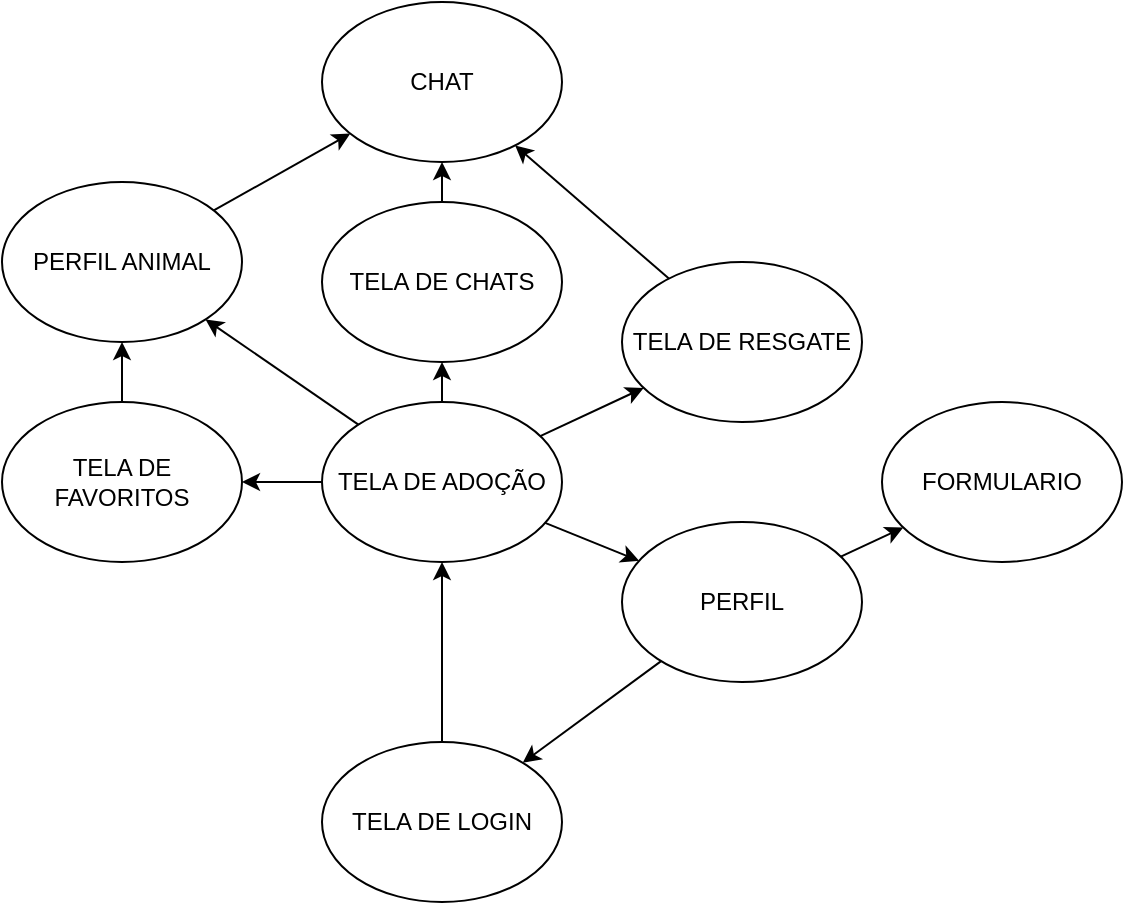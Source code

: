 <mxfile version="24.8.4">
  <diagram name="Página-1" id="TADYXIwHsEOs3EMiwrYN">
    <mxGraphModel dx="1318" dy="2195" grid="1" gridSize="10" guides="1" tooltips="1" connect="1" arrows="1" fold="1" page="1" pageScale="1" pageWidth="1169" pageHeight="1654" math="0" shadow="0">
      <root>
        <mxCell id="0" />
        <mxCell id="1" parent="0" />
        <mxCell id="gA5XVCeRnem1YT8hVIMz-1" value="TELA DE LOGIN" style="ellipse;whiteSpace=wrap;html=1;" vertex="1" parent="1">
          <mxGeometry x="400" y="350" width="120" height="80" as="geometry" />
        </mxCell>
        <mxCell id="gA5XVCeRnem1YT8hVIMz-3" value="TELA DE ADOÇÃO" style="ellipse;whiteSpace=wrap;html=1;" vertex="1" parent="1">
          <mxGeometry x="400" y="180" width="120" height="80" as="geometry" />
        </mxCell>
        <mxCell id="gA5XVCeRnem1YT8hVIMz-4" value="TELA DE RESGATE" style="ellipse;whiteSpace=wrap;html=1;" vertex="1" parent="1">
          <mxGeometry x="550" y="110" width="120" height="80" as="geometry" />
        </mxCell>
        <mxCell id="gA5XVCeRnem1YT8hVIMz-5" value="TELA DE FAVORITOS" style="ellipse;whiteSpace=wrap;html=1;" vertex="1" parent="1">
          <mxGeometry x="240" y="180" width="120" height="80" as="geometry" />
        </mxCell>
        <mxCell id="gA5XVCeRnem1YT8hVIMz-6" value="TELA DE CHATS" style="ellipse;whiteSpace=wrap;html=1;" vertex="1" parent="1">
          <mxGeometry x="400" y="80" width="120" height="80" as="geometry" />
        </mxCell>
        <mxCell id="gA5XVCeRnem1YT8hVIMz-7" value="PERFIL" style="ellipse;whiteSpace=wrap;html=1;" vertex="1" parent="1">
          <mxGeometry x="550" y="240" width="120" height="80" as="geometry" />
        </mxCell>
        <mxCell id="gA5XVCeRnem1YT8hVIMz-18" value="" style="endArrow=classic;html=1;rounded=0;" edge="1" parent="1" source="gA5XVCeRnem1YT8hVIMz-3" target="gA5XVCeRnem1YT8hVIMz-7">
          <mxGeometry width="50" height="50" relative="1" as="geometry">
            <mxPoint x="550" y="270" as="sourcePoint" />
            <mxPoint x="600" y="220" as="targetPoint" />
          </mxGeometry>
        </mxCell>
        <mxCell id="gA5XVCeRnem1YT8hVIMz-19" value="" style="endArrow=classic;html=1;rounded=0;" edge="1" parent="1" source="gA5XVCeRnem1YT8hVIMz-3" target="gA5XVCeRnem1YT8hVIMz-6">
          <mxGeometry width="50" height="50" relative="1" as="geometry">
            <mxPoint x="550" y="270" as="sourcePoint" />
            <mxPoint x="600" y="220" as="targetPoint" />
          </mxGeometry>
        </mxCell>
        <mxCell id="gA5XVCeRnem1YT8hVIMz-20" value="" style="endArrow=classic;html=1;rounded=0;" edge="1" parent="1" source="gA5XVCeRnem1YT8hVIMz-1" target="gA5XVCeRnem1YT8hVIMz-3">
          <mxGeometry width="50" height="50" relative="1" as="geometry">
            <mxPoint x="550" y="270" as="sourcePoint" />
            <mxPoint x="600" y="220" as="targetPoint" />
          </mxGeometry>
        </mxCell>
        <mxCell id="gA5XVCeRnem1YT8hVIMz-21" value="" style="endArrow=classic;html=1;rounded=0;" edge="1" parent="1" source="gA5XVCeRnem1YT8hVIMz-3" target="gA5XVCeRnem1YT8hVIMz-4">
          <mxGeometry width="50" height="50" relative="1" as="geometry">
            <mxPoint x="550" y="270" as="sourcePoint" />
            <mxPoint x="600" y="220" as="targetPoint" />
          </mxGeometry>
        </mxCell>
        <mxCell id="gA5XVCeRnem1YT8hVIMz-22" value="" style="endArrow=classic;html=1;rounded=0;" edge="1" parent="1" source="gA5XVCeRnem1YT8hVIMz-3" target="gA5XVCeRnem1YT8hVIMz-5">
          <mxGeometry width="50" height="50" relative="1" as="geometry">
            <mxPoint x="550" y="270" as="sourcePoint" />
            <mxPoint x="600" y="220" as="targetPoint" />
          </mxGeometry>
        </mxCell>
        <mxCell id="gA5XVCeRnem1YT8hVIMz-24" value="CHAT" style="ellipse;whiteSpace=wrap;html=1;" vertex="1" parent="1">
          <mxGeometry x="400" y="-20" width="120" height="80" as="geometry" />
        </mxCell>
        <mxCell id="gA5XVCeRnem1YT8hVIMz-25" value="" style="endArrow=classic;html=1;rounded=0;" edge="1" parent="1" source="gA5XVCeRnem1YT8hVIMz-6" target="gA5XVCeRnem1YT8hVIMz-24">
          <mxGeometry width="50" height="50" relative="1" as="geometry">
            <mxPoint x="550" y="270" as="sourcePoint" />
            <mxPoint x="600" y="220" as="targetPoint" />
          </mxGeometry>
        </mxCell>
        <mxCell id="gA5XVCeRnem1YT8hVIMz-26" value="PERFIL ANIMAL" style="ellipse;whiteSpace=wrap;html=1;" vertex="1" parent="1">
          <mxGeometry x="240" y="70" width="120" height="80" as="geometry" />
        </mxCell>
        <mxCell id="gA5XVCeRnem1YT8hVIMz-27" value="" style="endArrow=classic;html=1;rounded=0;" edge="1" parent="1" source="gA5XVCeRnem1YT8hVIMz-26" target="gA5XVCeRnem1YT8hVIMz-24">
          <mxGeometry width="50" height="50" relative="1" as="geometry">
            <mxPoint x="550" y="270" as="sourcePoint" />
            <mxPoint x="600" y="220" as="targetPoint" />
          </mxGeometry>
        </mxCell>
        <mxCell id="gA5XVCeRnem1YT8hVIMz-28" value="" style="endArrow=classic;html=1;rounded=0;" edge="1" parent="1" source="gA5XVCeRnem1YT8hVIMz-3" target="gA5XVCeRnem1YT8hVIMz-26">
          <mxGeometry width="50" height="50" relative="1" as="geometry">
            <mxPoint x="500" y="270" as="sourcePoint" />
            <mxPoint x="550" y="220" as="targetPoint" />
          </mxGeometry>
        </mxCell>
        <mxCell id="gA5XVCeRnem1YT8hVIMz-29" value="" style="endArrow=classic;html=1;rounded=0;" edge="1" parent="1" source="gA5XVCeRnem1YT8hVIMz-7" target="gA5XVCeRnem1YT8hVIMz-1">
          <mxGeometry width="50" height="50" relative="1" as="geometry">
            <mxPoint x="500" y="270" as="sourcePoint" />
            <mxPoint x="600" y="370" as="targetPoint" />
          </mxGeometry>
        </mxCell>
        <mxCell id="gA5XVCeRnem1YT8hVIMz-30" value="" style="endArrow=classic;html=1;rounded=0;" edge="1" parent="1" source="gA5XVCeRnem1YT8hVIMz-5" target="gA5XVCeRnem1YT8hVIMz-26">
          <mxGeometry width="50" height="50" relative="1" as="geometry">
            <mxPoint x="500" y="270" as="sourcePoint" />
            <mxPoint x="550" y="220" as="targetPoint" />
          </mxGeometry>
        </mxCell>
        <mxCell id="gA5XVCeRnem1YT8hVIMz-31" value="" style="endArrow=classic;html=1;rounded=0;" edge="1" parent="1" source="gA5XVCeRnem1YT8hVIMz-4" target="gA5XVCeRnem1YT8hVIMz-24">
          <mxGeometry width="50" height="50" relative="1" as="geometry">
            <mxPoint x="500" y="270" as="sourcePoint" />
            <mxPoint x="550" y="220" as="targetPoint" />
          </mxGeometry>
        </mxCell>
        <mxCell id="gA5XVCeRnem1YT8hVIMz-32" value="FORMULARIO" style="ellipse;whiteSpace=wrap;html=1;" vertex="1" parent="1">
          <mxGeometry x="680" y="180" width="120" height="80" as="geometry" />
        </mxCell>
        <mxCell id="gA5XVCeRnem1YT8hVIMz-33" value="" style="endArrow=classic;html=1;rounded=0;" edge="1" parent="1" source="gA5XVCeRnem1YT8hVIMz-7" target="gA5XVCeRnem1YT8hVIMz-32">
          <mxGeometry width="50" height="50" relative="1" as="geometry">
            <mxPoint x="440" y="250" as="sourcePoint" />
            <mxPoint x="490" y="200" as="targetPoint" />
          </mxGeometry>
        </mxCell>
      </root>
    </mxGraphModel>
  </diagram>
</mxfile>
